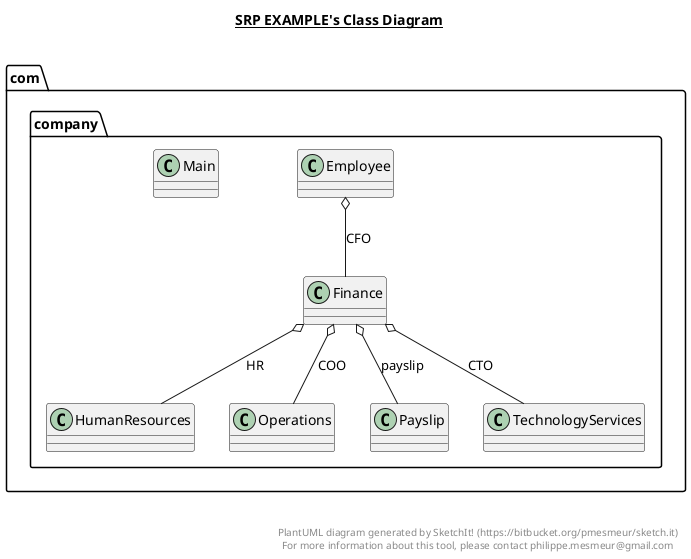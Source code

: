 @startuml

title __SRP EXAMPLE's Class Diagram__\n

  namespace com.company {
    class com.company.Employee {
    }
  }
  

  namespace com.company {
    class com.company.Finance {
    }
  }
  

  namespace com.company {
    class com.company.HumanResources {
    }
  }
  

  namespace com.company {
    class com.company.Main {
    }
  }
  

  namespace com.company {
    class com.company.Operations {
    }
  }
  

  namespace com.company {
    class com.company.Payslip {
    }
  }
  

  namespace com.company {
    class com.company.TechnologyServices {
    }
  }
  

  com.company.Employee o-- com.company.Finance : CFO
  com.company.Finance o-- com.company.TechnologyServices : CTO
  com.company.Finance o-- com.company.Operations : COO
  com.company.Finance o-- com.company.HumanResources : HR
  com.company.Finance o-- com.company.Payslip : payslip


right footer


PlantUML diagram generated by SketchIt! (https://bitbucket.org/pmesmeur/sketch.it)
For more information about this tool, please contact philippe.mesmeur@gmail.com
endfooter

@enduml
